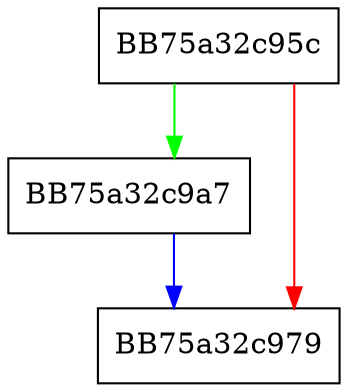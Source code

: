 digraph init {
  node [shape="box"];
  graph [splines=ortho];
  BB75a32c95c -> BB75a32c9a7 [color="green"];
  BB75a32c95c -> BB75a32c979 [color="red"];
  BB75a32c9a7 -> BB75a32c979 [color="blue"];
}